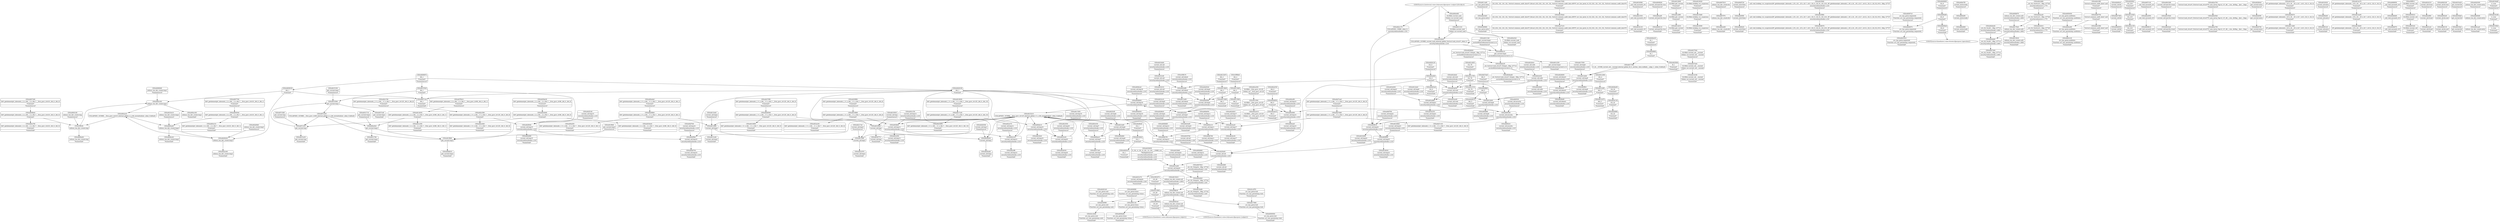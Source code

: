 digraph {
	CE0x46080d0 [shape=record,shape=Mrecord,label="{CE0x46080d0|selinux_tun_dev_create:tmp1|*SummSource*}"]
	CE0x6349980 [shape=record,shape=Mrecord,label="{CE0x6349980|avc_has_perm:entry|*SummSink*}"]
	CE0x463be30 [shape=record,shape=Mrecord,label="{CE0x463be30|i64*_getelementptr_inbounds_(_2_x_i64_,_2_x_i64_*___llvm_gcov_ctr98,_i64_0,_i64_0)|*Constant*|*SummSource*}"]
	CE0x4639f80 [shape=record,shape=Mrecord,label="{CE0x4639f80|i64*_getelementptr_inbounds_(_11_x_i64_,_11_x_i64_*___llvm_gcov_ctr125,_i64_0,_i64_6)|*Constant*|*SummSource*}"]
	CE0x460b780 [shape=record,shape=Mrecord,label="{CE0x460b780|current_sid:tmp11|security/selinux/hooks.c,218|*SummSink*}"]
	CE0x461e390 [shape=record,shape=Mrecord,label="{CE0x461e390|i64*_getelementptr_inbounds_(_2_x_i64_,_2_x_i64_*___llvm_gcov_ctr98,_i64_0,_i64_1)|*Constant*|*SummSink*}"]
	"CONST[source:2(external),value:2(dynamic)][purpose:{subject}][SrcIdx:0]"
	CE0x4607290 [shape=record,shape=Mrecord,label="{CE0x4607290|i64*_getelementptr_inbounds_(_2_x_i64_,_2_x_i64_*___llvm_gcov_ctr410,_i64_0,_i64_0)|*Constant*|*SummSource*}"]
	CE0x4631710 [shape=record,shape=Mrecord,label="{CE0x4631710|get_current:tmp2|*SummSource*}"]
	CE0x462fed0 [shape=record,shape=Mrecord,label="{CE0x462fed0|current_sid:sid|security/selinux/hooks.c,220}"]
	CE0x4600540 [shape=record,shape=Mrecord,label="{CE0x4600540|i64*_getelementptr_inbounds_(_2_x_i64_,_2_x_i64_*___llvm_gcov_ctr410,_i64_0,_i64_1)|*Constant*}"]
	CE0x460ada0 [shape=record,shape=Mrecord,label="{CE0x460ada0|i64*_getelementptr_inbounds_(_11_x_i64_,_11_x_i64_*___llvm_gcov_ctr125,_i64_0,_i64_1)|*Constant*|*SummSource*}"]
	CE0x461a830 [shape=record,shape=Mrecord,label="{CE0x461a830|i32_78|*Constant*|*SummSource*}"]
	CE0x4617550 [shape=record,shape=Mrecord,label="{CE0x4617550|current_sid:tmp8|security/selinux/hooks.c,218|*SummSource*}"]
	CE0x5aa7210 [shape=record,shape=Mrecord,label="{CE0x5aa7210|i32_(i32,_i32,_i16,_i32,_%struct.common_audit_data*)*_bitcast_(i32_(i32,_i32,_i16,_i32,_%struct.common_audit_data.495*)*_avc_has_perm_to_i32_(i32,_i32,_i16,_i32,_%struct.common_audit_data*)*)|*Constant*|*SummSink*}"]
	CE0x461b130 [shape=record,shape=Mrecord,label="{CE0x461b130|_call_void_mcount()_#3|*SummSink*}"]
	CE0x45ffc80 [shape=record,shape=Mrecord,label="{CE0x45ffc80|selinux_tun_dev_create:tmp}"]
	CE0x4688a10 [shape=record,shape=Mrecord,label="{CE0x4688a10|get_current:tmp4|./arch/x86/include/asm/current.h,14}"]
	CE0x4628300 [shape=record,shape=Mrecord,label="{CE0x4628300|current_sid:tmp1|*SummSource*}"]
	CE0x460b8d0 [shape=record,shape=Mrecord,label="{CE0x460b8d0|current_sid:tmp12|security/selinux/hooks.c,218|*SummSource*}"]
	CE0x462bad0 [shape=record,shape=Mrecord,label="{CE0x462bad0|_ret_%struct.task_struct*_%tmp4,_!dbg_!27714|./arch/x86/include/asm/current.h,14|*SummSink*}"]
	CE0x467c3c0 [shape=record,shape=Mrecord,label="{CE0x467c3c0|get_current:tmp}"]
	CE0x460d110 [shape=record,shape=Mrecord,label="{CE0x460d110|current_sid:land.lhs.true|*SummSink*}"]
	CE0x4612b90 [shape=record,shape=Mrecord,label="{CE0x4612b90|GLOBAL:get_current|*Constant*|*SummSource*}"]
	CE0x4637540 [shape=record,shape=Mrecord,label="{CE0x4637540|GLOBAL:current_sid.__warned|Global_var:current_sid.__warned|*SummSource*}"]
	CE0x4616020 [shape=record,shape=Mrecord,label="{CE0x4616020|GLOBAL:lockdep_rcu_suspicious|*Constant*|*SummSource*}"]
	CE0x462bc20 [shape=record,shape=Mrecord,label="{CE0x462bc20|selinux_tun_dev_create:tmp2|*SummSink*}"]
	CE0x460a790 [shape=record,shape=Mrecord,label="{CE0x460a790|i64*_getelementptr_inbounds_(_2_x_i64_,_2_x_i64_*___llvm_gcov_ctr410,_i64_0,_i64_0)|*Constant*|*SummSink*}"]
	CE0x46124e0 [shape=record,shape=Mrecord,label="{CE0x46124e0|current_sid:tmp9|security/selinux/hooks.c,218|*SummSource*}"]
	CE0x4611ad0 [shape=record,shape=Mrecord,label="{CE0x4611ad0|avc_has_perm:entry|*SummSource*}"]
	CE0x461b310 [shape=record,shape=Mrecord,label="{CE0x461b310|current_sid:call|security/selinux/hooks.c,218|*SummSink*}"]
	CE0x460c030 [shape=record,shape=Mrecord,label="{CE0x460c030|current_sid:tmp7|security/selinux/hooks.c,218|*SummSource*}"]
	CE0x462b120 [shape=record,shape=Mrecord,label="{CE0x462b120|i32_0|*Constant*|*SummSource*}"]
	CE0x466a920 [shape=record,shape=Mrecord,label="{CE0x466a920|get_current:tmp2}"]
	CE0x46311b0 [shape=record,shape=Mrecord,label="{CE0x46311b0|get_current:tmp4|./arch/x86/include/asm/current.h,14|*SummSource*}"]
	CE0x4607810 [shape=record,shape=Mrecord,label="{CE0x4607810|selinux_tun_dev_create:bb|*SummSource*}"]
	CE0x461b580 [shape=record,shape=Mrecord,label="{CE0x461b580|_call_void_mcount()_#3|*SummSource*}"]
	CE0x4607760 [shape=record,shape=Mrecord,label="{CE0x4607760|i64*_getelementptr_inbounds_(_2_x_i64_,_2_x_i64_*___llvm_gcov_ctr410,_i64_0,_i64_1)|*Constant*|*SummSource*}"]
	CE0x4648420 [shape=record,shape=Mrecord,label="{CE0x4648420|current_sid:if.then|*SummSink*}"]
	CE0x4636070 [shape=record,shape=Mrecord,label="{CE0x4636070|_call_void_lockdep_rcu_suspicious(i8*_getelementptr_inbounds_(_25_x_i8_,_25_x_i8_*_.str3,_i32_0,_i32_0),_i32_218,_i8*_getelementptr_inbounds_(_45_x_i8_,_45_x_i8_*_.str12,_i32_0,_i32_0))_#10,_!dbg_!27727|security/selinux/hooks.c,218|*SummSink*}"]
	"CONST[source:0(mediator),value:0(static)][purpose:{operation}]"
	CE0x460d2f0 [shape=record,shape=Mrecord,label="{CE0x460d2f0|current_sid:do.body}"]
	CE0x46265b0 [shape=record,shape=Mrecord,label="{CE0x46265b0|current_sid:tmp4|security/selinux/hooks.c,218}"]
	CE0x462fdf0 [shape=record,shape=Mrecord,label="{CE0x462fdf0|current_sid:sid|security/selinux/hooks.c,220|*SummSink*}"]
	CE0x4617050 [shape=record,shape=Mrecord,label="{CE0x4617050|i32_(i32,_i32,_i16,_i32,_%struct.common_audit_data*)*_bitcast_(i32_(i32,_i32,_i16,_i32,_%struct.common_audit_data.495*)*_avc_has_perm_to_i32_(i32,_i32,_i16,_i32,_%struct.common_audit_data*)*)|*Constant*|*SummSource*}"]
	CE0x460e960 [shape=record,shape=Mrecord,label="{CE0x460e960|current_sid:tmp10|security/selinux/hooks.c,218}"]
	CE0x4644e40 [shape=record,shape=Mrecord,label="{CE0x4644e40|_ret_i32_%call1,_!dbg_!27714|security/selinux/hooks.c,4661|*SummSource*}"]
	CE0x4640600 [shape=record,shape=Mrecord,label="{CE0x4640600|i32_8|*Constant*|*SummSource*}"]
	CE0x4630ee0 [shape=record,shape=Mrecord,label="{CE0x4630ee0|i64*_getelementptr_inbounds_(_2_x_i64_,_2_x_i64_*___llvm_gcov_ctr98,_i64_0,_i64_0)|*Constant*|*SummSink*}"]
	CE0x462c840 [shape=record,shape=Mrecord,label="{CE0x462c840|i64*_getelementptr_inbounds_(_11_x_i64_,_11_x_i64_*___llvm_gcov_ctr125,_i64_0,_i64_8)|*Constant*|*SummSink*}"]
	CE0x4623f30 [shape=record,shape=Mrecord,label="{CE0x4623f30|current_sid:tmp20|security/selinux/hooks.c,218|*SummSource*}"]
	CE0x462c8e0 [shape=record,shape=Mrecord,label="{CE0x462c8e0|avc_has_perm:entry}"]
	CE0x460f790 [shape=record,shape=Mrecord,label="{CE0x460f790|current_sid:tmp22|security/selinux/hooks.c,218|*SummSource*}"]
	CE0x462c590 [shape=record,shape=Mrecord,label="{CE0x462c590|i64*_getelementptr_inbounds_(_11_x_i64_,_11_x_i64_*___llvm_gcov_ctr125,_i64_0,_i64_8)|*Constant*}"]
	CE0x4618000 [shape=record,shape=Mrecord,label="{CE0x4618000|i64*_getelementptr_inbounds_(_11_x_i64_,_11_x_i64_*___llvm_gcov_ctr125,_i64_0,_i64_10)|*Constant*|*SummSource*}"]
	CE0x462c170 [shape=record,shape=Mrecord,label="{CE0x462c170|COLLAPSED:_CMRE:_elem_0::|security/selinux/hooks.c,218}"]
	CE0x462efd0 [shape=record,shape=Mrecord,label="{CE0x462efd0|current_sid:tmp15|security/selinux/hooks.c,218|*SummSink*}"]
	CE0x4622df0 [shape=record,shape=Mrecord,label="{CE0x4622df0|current_sid:tobool|security/selinux/hooks.c,218}"]
	CE0x4640750 [shape=record,shape=Mrecord,label="{CE0x4640750|%struct.common_audit_data*_null|*Constant*}"]
	CE0x3f03070 [shape=record,shape=Mrecord,label="{CE0x3f03070|i16_49|*Constant*|*SummSource*}"]
	CE0x4615210 [shape=record,shape=Mrecord,label="{CE0x4615210|COLLAPSED:_GCMRE___llvm_gcov_ctr125_internal_global_11_x_i64_zeroinitializer:_elem_0:default:}"]
	CE0x460f2c0 [shape=record,shape=Mrecord,label="{CE0x460f2c0|current_sid:security|security/selinux/hooks.c,218|*SummSink*}"]
	CE0x4615590 [shape=record,shape=Mrecord,label="{CE0x4615590|get_current:tmp1}"]
	CE0x46460c0 [shape=record,shape=Mrecord,label="{CE0x46460c0|current_sid:bb|*SummSource*}"]
	CE0x460cc00 [shape=record,shape=Mrecord,label="{CE0x460cc00|selinux_tun_dev_create:tmp1}"]
	CE0x4624e30 [shape=record,shape=Mrecord,label="{CE0x4624e30|current_sid:tmp17|security/selinux/hooks.c,218|*SummSink*}"]
	CE0x4629fc0 [shape=record,shape=Mrecord,label="{CE0x4629fc0|i32_218|*Constant*|*SummSource*}"]
	CE0x460d020 [shape=record,shape=Mrecord,label="{CE0x460d020|current_sid:land.lhs.true|*SummSource*}"]
	CE0x4631780 [shape=record,shape=Mrecord,label="{CE0x4631780|get_current:tmp2|*SummSink*}"]
	CE0x4647360 [shape=record,shape=Mrecord,label="{CE0x4647360|current_sid:bb}"]
	CE0x45ffbd0 [shape=record,shape=Mrecord,label="{CE0x45ffbd0|i64_2|*Constant*|*SummSource*}"]
	CE0x4631310 [shape=record,shape=Mrecord,label="{CE0x4631310|GLOBAL:current_task|Global_var:current_task}"]
	CE0x462fcc0 [shape=record,shape=Mrecord,label="{CE0x462fcc0|i32_1|*Constant*|*SummSink*}"]
	CE0x460db00 [shape=record,shape=Mrecord,label="{CE0x460db00|current_sid:tmp18|security/selinux/hooks.c,218}"]
	CE0x460a6e0 [shape=record,shape=Mrecord,label="{CE0x460a6e0|_ret_i32_%tmp24,_!dbg_!27742|security/selinux/hooks.c,220}"]
	CE0x460e860 [shape=record,shape=Mrecord,label="{CE0x460e860|current_sid:do.body|*SummSink*}"]
	CE0x4644eb0 [shape=record,shape=Mrecord,label="{CE0x4644eb0|_ret_i32_%call1,_!dbg_!27714|security/selinux/hooks.c,4661}"]
	CE0x4628fb0 [shape=record,shape=Mrecord,label="{CE0x4628fb0|i64_5|*Constant*}"]
	CE0x460bdb0 [shape=record,shape=Mrecord,label="{CE0x460bdb0|current_sid:tmp6|security/selinux/hooks.c,218|*SummSink*}"]
	CE0x4612d10 [shape=record,shape=Mrecord,label="{CE0x4612d10|GLOBAL:get_current|*Constant*|*SummSink*}"]
	CE0x4617920 [shape=record,shape=Mrecord,label="{CE0x4617920|selinux_tun_dev_create:call1|security/selinux/hooks.c,4661}"]
	CE0x4622950 [shape=record,shape=Mrecord,label="{CE0x4622950|_call_void_mcount()_#3}"]
	CE0x4612f40 [shape=record,shape=Mrecord,label="{CE0x4612f40|GLOBAL:__llvm_gcov_ctr125|Global_var:__llvm_gcov_ctr125}"]
	CE0x461a750 [shape=record,shape=Mrecord,label="{CE0x461a750|i32_78|*Constant*}"]
	CE0x4609be0 [shape=record,shape=Mrecord,label="{CE0x4609be0|i64*_getelementptr_inbounds_(_2_x_i64_,_2_x_i64_*___llvm_gcov_ctr410,_i64_0,_i64_0)|*Constant*}"]
	CE0x462d0d0 [shape=record,shape=Mrecord,label="{CE0x462d0d0|selinux_tun_dev_create:tmp3|*SummSource*}"]
	CE0x4641810 [shape=record,shape=Mrecord,label="{CE0x4641810|avc_has_perm:requested|Function::avc_has_perm&Arg::requested::|*SummSink*}"]
	CE0x460e2f0 [shape=record,shape=Mrecord,label="{CE0x460e2f0|current_sid:tmp10|security/selinux/hooks.c,218|*SummSource*}"]
	CE0x460c6a0 [shape=record,shape=Mrecord,label="{CE0x460c6a0|current_sid:land.lhs.true2|*SummSink*}"]
	CE0x4628010 [shape=record,shape=Mrecord,label="{CE0x4628010|i64_5|*Constant*|*SummSink*}"]
	CE0x46495f0 [shape=record,shape=Mrecord,label="{CE0x46495f0|current_sid:if.then}"]
	CE0x462a300 [shape=record,shape=Mrecord,label="{CE0x462a300|GLOBAL:__llvm_gcov_ctr125|Global_var:__llvm_gcov_ctr125|*SummSource*}"]
	CE0x4616090 [shape=record,shape=Mrecord,label="{CE0x4616090|GLOBAL:lockdep_rcu_suspicious|*Constant*|*SummSink*}"]
	CE0x462a790 [shape=record,shape=Mrecord,label="{CE0x462a790|%struct.task_struct*_(%struct.task_struct**)*_asm_movq_%gs:$_1:P_,$0_,_r,im,_dirflag_,_fpsr_,_flags_|*SummSink*}"]
	CE0x4622430 [shape=record,shape=Mrecord,label="{CE0x4622430|current_sid:call4|security/selinux/hooks.c,218}"]
	CE0x462b790 [shape=record,shape=Mrecord,label="{CE0x462b790|get_current:entry|*SummSink*}"]
	CE0x46097c0 [shape=record,shape=Mrecord,label="{CE0x46097c0|avc_has_perm:requested|Function::avc_has_perm&Arg::requested::|*SummSource*}"]
	CE0x4635f60 [shape=record,shape=Mrecord,label="{CE0x4635f60|_call_void_lockdep_rcu_suspicious(i8*_getelementptr_inbounds_(_25_x_i8_,_25_x_i8_*_.str3,_i32_0,_i32_0),_i32_218,_i8*_getelementptr_inbounds_(_45_x_i8_,_45_x_i8_*_.str12,_i32_0,_i32_0))_#10,_!dbg_!27727|security/selinux/hooks.c,218}"]
	CE0x4629ad0 [shape=record,shape=Mrecord,label="{CE0x4629ad0|current_sid:tmp1|*SummSink*}"]
	CE0x4611d40 [shape=record,shape=Mrecord,label="{CE0x4611d40|i8*_getelementptr_inbounds_(_25_x_i8_,_25_x_i8_*_.str3,_i32_0,_i32_0)|*Constant*|*SummSink*}"]
	CE0x461b020 [shape=record,shape=Mrecord,label="{CE0x461b020|current_sid:entry|*SummSource*}"]
	CE0x462b6a0 [shape=record,shape=Mrecord,label="{CE0x462b6a0|get_current:entry|*SummSource*}"]
	CE0x6585950 [shape=record,shape=Mrecord,label="{CE0x6585950|avc_has_perm:tsid|Function::avc_has_perm&Arg::tsid::|*SummSink*}"]
	CE0x460fec0 [shape=record,shape=Mrecord,label="{CE0x460fec0|current_sid:tobool1|security/selinux/hooks.c,218}"]
	CE0x460b860 [shape=record,shape=Mrecord,label="{CE0x460b860|current_sid:tmp12|security/selinux/hooks.c,218|*SummSink*}"]
	CE0x4627aa0 [shape=record,shape=Mrecord,label="{CE0x4627aa0|i64*_getelementptr_inbounds_(_11_x_i64_,_11_x_i64_*___llvm_gcov_ctr125,_i64_0,_i64_9)|*Constant*|*SummSource*}"]
	CE0x4633c70 [shape=record,shape=Mrecord,label="{CE0x4633c70|current_sid:tmp24|security/selinux/hooks.c,220|*SummSink*}"]
	CE0x4607f70 [shape=record,shape=Mrecord,label="{CE0x4607f70|selinux_tun_dev_create:bb}"]
	CE0x46307b0 [shape=record,shape=Mrecord,label="{CE0x46307b0|current_sid:sid|security/selinux/hooks.c,220|*SummSource*}"]
	CE0x461b440 [shape=record,shape=Mrecord,label="{CE0x461b440|current_sid:call|security/selinux/hooks.c,218|*SummSource*}"]
	CE0x460ce10 [shape=record,shape=Mrecord,label="{CE0x460ce10|i64*_getelementptr_inbounds_(_2_x_i64_,_2_x_i64_*___llvm_gcov_ctr410,_i64_0,_i64_1)|*Constant*|*SummSink*}"]
	CE0x467fb10 [shape=record,shape=Mrecord,label="{CE0x467fb10|i64*_getelementptr_inbounds_(_2_x_i64_,_2_x_i64_*___llvm_gcov_ctr98,_i64_0,_i64_1)|*Constant*|*SummSource*}"]
	CE0x4614a70 [shape=record,shape=Mrecord,label="{CE0x4614a70|i8*_getelementptr_inbounds_(_45_x_i8_,_45_x_i8_*_.str12,_i32_0,_i32_0)|*Constant*|*SummSource*}"]
	CE0x4628860 [shape=record,shape=Mrecord,label="{CE0x4628860|i8_1|*Constant*}"]
	CE0x46142b0 [shape=record,shape=Mrecord,label="{CE0x46142b0|current_sid:tmp8|security/selinux/hooks.c,218}"]
	CE0x4610930 [shape=record,shape=Mrecord,label="{CE0x4610930|current_sid:tmp|*SummSource*}"]
	CE0x462f040 [shape=record,shape=Mrecord,label="{CE0x462f040|current_sid:tmp15|security/selinux/hooks.c,218}"]
	CE0x4649720 [shape=record,shape=Mrecord,label="{CE0x4649720|current_sid:if.then|*SummSource*}"]
	CE0x4633a90 [shape=record,shape=Mrecord,label="{CE0x4633a90|current_sid:tmp24|security/selinux/hooks.c,220}"]
	CE0x4615dd0 [shape=record,shape=Mrecord,label="{CE0x4615dd0|GLOBAL:lockdep_rcu_suspicious|*Constant*}"]
	CE0x4619880 [shape=record,shape=Mrecord,label="{CE0x4619880|i64*_getelementptr_inbounds_(_11_x_i64_,_11_x_i64_*___llvm_gcov_ctr125,_i64_0,_i64_6)|*Constant*}"]
	CE0x4688950 [shape=record,shape=Mrecord,label="{CE0x4688950|_call_void_mcount()_#3|*SummSource*}"]
	CE0x467c430 [shape=record,shape=Mrecord,label="{CE0x467c430|COLLAPSED:_GCMRE___llvm_gcov_ctr98_internal_global_2_x_i64_zeroinitializer:_elem_0:default:}"]
	CE0x460c5d0 [shape=record,shape=Mrecord,label="{CE0x460c5d0|current_sid:land.lhs.true2|*SummSource*}"]
	CE0x46122f0 [shape=record,shape=Mrecord,label="{CE0x46122f0|i64_4|*Constant*}"]
	CE0x46379f0 [shape=record,shape=Mrecord,label="{CE0x46379f0|i64*_getelementptr_inbounds_(_11_x_i64_,_11_x_i64_*___llvm_gcov_ctr125,_i64_0,_i64_0)|*Constant*|*SummSource*}"]
	CE0x4624030 [shape=record,shape=Mrecord,label="{CE0x4624030|current_sid:tmp20|security/selinux/hooks.c,218|*SummSink*}"]
	CE0x462f5b0 [shape=record,shape=Mrecord,label="{CE0x462f5b0|current_sid:tmp16|security/selinux/hooks.c,218}"]
	CE0x460e520 [shape=record,shape=Mrecord,label="{CE0x460e520|GLOBAL:current_task|Global_var:current_task|*SummSink*}"]
	CE0x46340d0 [shape=record,shape=Mrecord,label="{CE0x46340d0|i64*_getelementptr_inbounds_(_2_x_i64_,_2_x_i64_*___llvm_gcov_ctr98,_i64_0,_i64_0)|*Constant*}"]
	CE0x4613a90 [shape=record,shape=Mrecord,label="{CE0x4613a90|current_sid:tobool|security/selinux/hooks.c,218|*SummSink*}"]
	CE0x4622840 [shape=record,shape=Mrecord,label="{CE0x4622840|current_sid:call4|security/selinux/hooks.c,218|*SummSink*}"]
	CE0x46298b0 [shape=record,shape=Mrecord,label="{CE0x46298b0|i64*_getelementptr_inbounds_(_11_x_i64_,_11_x_i64_*___llvm_gcov_ctr125,_i64_0,_i64_1)|*Constant*}"]
	CE0x4614a00 [shape=record,shape=Mrecord,label="{CE0x4614a00|i8*_getelementptr_inbounds_(_45_x_i8_,_45_x_i8_*_.str12,_i32_0,_i32_0)|*Constant*}"]
	CE0x46278d0 [shape=record,shape=Mrecord,label="{CE0x46278d0|i64*_getelementptr_inbounds_(_11_x_i64_,_11_x_i64_*___llvm_gcov_ctr125,_i64_0,_i64_9)|*Constant*}"]
	CE0x4628e80 [shape=record,shape=Mrecord,label="{CE0x4628e80|current_sid:tobool1|security/selinux/hooks.c,218|*SummSink*}"]
	CE0x4640670 [shape=record,shape=Mrecord,label="{CE0x4640670|avc_has_perm:requested|Function::avc_has_perm&Arg::requested::}"]
	CE0x4621930 [shape=record,shape=Mrecord,label="{CE0x4621930|_call_void_mcount()_#3}"]
	CE0x4612040 [shape=record,shape=Mrecord,label="{CE0x4612040|i32_218|*Constant*}"]
	CE0x4626650 [shape=record,shape=Mrecord,label="{CE0x4626650|i64_0|*Constant*}"]
	CE0x46071e0 [shape=record,shape=Mrecord,label="{CE0x46071e0|i64_1|*Constant*|*SummSink*}"]
	CE0x4628200 [shape=record,shape=Mrecord,label="{CE0x4628200|current_sid:tmp1}"]
	CE0x5cc3e00 [shape=record,shape=Mrecord,label="{CE0x5cc3e00|avc_has_perm:ssid|Function::avc_has_perm&Arg::ssid::|*SummSink*}"]
	CE0x460eae0 [shape=record,shape=Mrecord,label="{CE0x460eae0|current_sid:tmp10|security/selinux/hooks.c,218|*SummSink*}"]
	CE0x46371d0 [shape=record,shape=Mrecord,label="{CE0x46371d0|current_sid:tmp7|security/selinux/hooks.c,218|*SummSink*}"]
	CE0x46226c0 [shape=record,shape=Mrecord,label="{CE0x46226c0|current_sid:call4|security/selinux/hooks.c,218|*SummSource*}"]
	CE0x463adb0 [shape=record,shape=Mrecord,label="{CE0x463adb0|current_sid:tmp21|security/selinux/hooks.c,218}"]
	CE0x4623dc0 [shape=record,shape=Mrecord,label="{CE0x4623dc0|current_sid:tmp19|security/selinux/hooks.c,218|*SummSink*}"]
	CE0x4609030 [shape=record,shape=Mrecord,label="{CE0x4609030|i64_1|*Constant*}"]
	CE0x4619a10 [shape=record,shape=Mrecord,label="{CE0x4619a10|selinux_tun_dev_create:tmp2|*SummSource*}"]
	CE0x460aaf0 [shape=record,shape=Mrecord,label="{CE0x460aaf0|current_sid:land.lhs.true}"]
	CE0x4625a80 [shape=record,shape=Mrecord,label="{CE0x4625a80|current_sid:tmp5|security/selinux/hooks.c,218|*SummSink*}"]
	CE0x46128f0 [shape=record,shape=Mrecord,label="{CE0x46128f0|GLOBAL:get_current|*Constant*}"]
	CE0x45fff10 [shape=record,shape=Mrecord,label="{CE0x45fff10|GLOBAL:current_sid|*Constant*|*SummSource*}"]
	"CONST[source:0(mediator),value:2(dynamic)][purpose:{subject}]"
	CE0x4624310 [shape=record,shape=Mrecord,label="{CE0x4624310|current_sid:if.end|*SummSource*}"]
	CE0x460dd30 [shape=record,shape=Mrecord,label="{CE0x460dd30|current_sid:tmp18|security/selinux/hooks.c,218|*SummSink*}"]
	CE0x4613d40 [shape=record,shape=Mrecord,label="{CE0x4613d40|current_sid:tmp2}"]
	CE0x462be00 [shape=record,shape=Mrecord,label="{CE0x462be00|i32_22|*Constant*|*SummSource*}"]
	CE0x4615d10 [shape=record,shape=Mrecord,label="{CE0x4615d10|selinux_tun_dev_create:call|security/selinux/hooks.c,4652|*SummSource*}"]
	CE0x4617d50 [shape=record,shape=Mrecord,label="{CE0x4617d50|current_sid:tmp19|security/selinux/hooks.c,218|*SummSource*}"]
	CE0x461b1d0 [shape=record,shape=Mrecord,label="{CE0x461b1d0|current_sid:call|security/selinux/hooks.c,218}"]
	CE0x4608a00 [shape=record,shape=Mrecord,label="{CE0x4608a00|selinux_tun_dev_create:tmp|*SummSink*}"]
	CE0x4625f40 [shape=record,shape=Mrecord,label="{CE0x4625f40|i8_1|*Constant*|*SummSink*}"]
	CE0x4609450 [shape=record,shape=Mrecord,label="{CE0x4609450|avc_has_perm:auditdata|Function::avc_has_perm&Arg::auditdata::|*SummSource*}"]
	CE0x4615a30 [shape=record,shape=Mrecord,label="{CE0x4615a30|get_current:tmp|*SummSink*}"]
	CE0x460f900 [shape=record,shape=Mrecord,label="{CE0x460f900|current_sid:tmp23|security/selinux/hooks.c,218}"]
	CE0x462fb40 [shape=record,shape=Mrecord,label="{CE0x462fb40|i32_1|*Constant*|*SummSource*}"]
	CE0x4628a30 [shape=record,shape=Mrecord,label="{CE0x4628a30|i8_1|*Constant*|*SummSource*}"]
	CE0x4646050 [shape=record,shape=Mrecord,label="{CE0x4646050|current_sid:bb|*SummSink*}"]
	CE0x4606e80 [shape=record,shape=Mrecord,label="{CE0x4606e80|avc_has_perm:tclass|Function::avc_has_perm&Arg::tclass::|*SummSink*}"]
	CE0x462b820 [shape=record,shape=Mrecord,label="{CE0x462b820|_ret_%struct.task_struct*_%tmp4,_!dbg_!27714|./arch/x86/include/asm/current.h,14|*SummSource*}"]
	CE0x46001d0 [shape=record,shape=Mrecord,label="{CE0x46001d0|selinux_tun_dev_create:tmp|*SummSource*}"]
	CE0x4627c30 [shape=record,shape=Mrecord,label="{CE0x4627c30|i64*_getelementptr_inbounds_(_11_x_i64_,_11_x_i64_*___llvm_gcov_ctr125,_i64_0,_i64_9)|*Constant*|*SummSink*}"]
	CE0x4615520 [shape=record,shape=Mrecord,label="{CE0x4615520|i64_1|*Constant*}"]
	CE0x460b7f0 [shape=record,shape=Mrecord,label="{CE0x460b7f0|current_sid:tmp12|security/selinux/hooks.c,218}"]
	CE0x462f140 [shape=record,shape=Mrecord,label="{CE0x462f140|current_sid:tmp15|security/selinux/hooks.c,218|*SummSource*}"]
	CE0x46003e0 [shape=record,shape=Mrecord,label="{CE0x46003e0|GLOBAL:current_sid|*Constant*|*SummSink*}"]
	CE0x464b6d0 [shape=record,shape=Mrecord,label="{CE0x464b6d0|_call_void_mcount()_#3}"]
	CE0x460ffc0 [shape=record,shape=Mrecord,label="{CE0x460ffc0|current_sid:tmp8|security/selinux/hooks.c,218|*SummSink*}"]
	CE0x4642a90 [shape=record,shape=Mrecord,label="{CE0x4642a90|avc_has_perm:auditdata|Function::avc_has_perm&Arg::auditdata::}"]
	CE0x460a160 [shape=record,shape=Mrecord,label="{CE0x460a160|selinux_tun_dev_create:tmp1|*SummSink*}"]
	CE0x460d1d0 [shape=record,shape=Mrecord,label="{CE0x460d1d0|current_sid:do.end|*SummSource*}"]
	CE0x4626070 [shape=record,shape=Mrecord,label="{CE0x4626070|i8*_getelementptr_inbounds_(_25_x_i8_,_25_x_i8_*_.str3,_i32_0,_i32_0)|*Constant*}"]
	CE0x46109a0 [shape=record,shape=Mrecord,label="{CE0x46109a0|current_sid:tmp}"]
	CE0x46372e0 [shape=record,shape=Mrecord,label="{CE0x46372e0|GLOBAL:current_sid.__warned|Global_var:current_sid.__warned}"]
	CE0x462a150 [shape=record,shape=Mrecord,label="{CE0x462a150|i32_218|*Constant*|*SummSink*}"]
	CE0x4623e30 [shape=record,shape=Mrecord,label="{CE0x4623e30|current_sid:tmp20|security/selinux/hooks.c,218}"]
	CE0x462ccc0 [shape=record,shape=Mrecord,label="{CE0x462ccc0|current_sid:tmp14|security/selinux/hooks.c,218}"]
	CE0x463e230 [shape=record,shape=Mrecord,label="{CE0x463e230|current_sid:tmp21|security/selinux/hooks.c,218|*SummSink*}"]
	CE0x4615630 [shape=record,shape=Mrecord,label="{CE0x4615630|selinux_tun_dev_create:call1|security/selinux/hooks.c,4661|*SummSink*}"]
	CE0x463a8a0 [shape=record,shape=Mrecord,label="{CE0x463a8a0|COLLAPSED:_GCMRE_current_task_external_global_%struct.task_struct*:_elem_0::|security/selinux/hooks.c,218}"]
	CE0x46217a0 [shape=record,shape=Mrecord,label="{CE0x46217a0|current_sid:tmp3|*SummSource*}"]
	CE0x462a610 [shape=record,shape=Mrecord,label="{CE0x462a610|i64_0|*Constant*|*SummSink*}"]
	CE0x4606ef0 [shape=record,shape=Mrecord,label="{CE0x4606ef0|i32_8|*Constant*}"]
	CE0x463a9a0 [shape=record,shape=Mrecord,label="{CE0x463a9a0|current_sid:cred|security/selinux/hooks.c,218|*SummSource*}"]
	CE0x4619a80 [shape=record,shape=Mrecord,label="{CE0x4619a80|_ret_i32_%tmp24,_!dbg_!27742|security/selinux/hooks.c,220|*SummSink*}"]
	CE0x4616830 [shape=record,shape=Mrecord,label="{CE0x4616830|current_sid:tmp23|security/selinux/hooks.c,218|*SummSink*}"]
	CE0x460dca0 [shape=record,shape=Mrecord,label="{CE0x460dca0|current_sid:tmp18|security/selinux/hooks.c,218|*SummSource*}"]
	CE0x4615100 [shape=record,shape=Mrecord,label="{CE0x4615100|get_current:tmp1|*SummSource*}"]
	CE0x4630b50 [shape=record,shape=Mrecord,label="{CE0x4630b50|0:_i32,_4:_i32,_8:_i32,_12:_i32,_:_CMRE_4,8_|*MultipleSource*|security/selinux/hooks.c,218|security/selinux/hooks.c,218|security/selinux/hooks.c,220}"]
	CE0x462a530 [shape=record,shape=Mrecord,label="{CE0x462a530|i64_0|*Constant*|*SummSource*}"]
	CE0x4627ee0 [shape=record,shape=Mrecord,label="{CE0x4627ee0|i64_5|*Constant*|*SummSource*}"]
	CE0x4617c20 [shape=record,shape=Mrecord,label="{CE0x4617c20|i64*_getelementptr_inbounds_(_11_x_i64_,_11_x_i64_*___llvm_gcov_ctr125,_i64_0,_i64_10)|*Constant*}"]
	CE0x4625cf0 [shape=record,shape=Mrecord,label="{CE0x4625cf0|current_sid:tmp6|security/selinux/hooks.c,218|*SummSource*}"]
	CE0x4646130 [shape=record,shape=Mrecord,label="{CE0x4646130|current_sid:do.end|*SummSink*}"]
	CE0x463a230 [shape=record,shape=Mrecord,label="{CE0x463a230|i64*_getelementptr_inbounds_(_11_x_i64_,_11_x_i64_*___llvm_gcov_ctr125,_i64_0,_i64_6)|*Constant*|*SummSink*}"]
	CE0x4613cd0 [shape=record,shape=Mrecord,label="{CE0x4613cd0|current_sid:tmp2|*SummSink*}"]
	CE0x4641880 [shape=record,shape=Mrecord,label="{CE0x4641880|%struct.common_audit_data*_null|*Constant*|*SummSink*}"]
	CE0x460af30 [shape=record,shape=Mrecord,label="{CE0x460af30|i64*_getelementptr_inbounds_(_11_x_i64_,_11_x_i64_*___llvm_gcov_ctr125,_i64_0,_i64_1)|*Constant*|*SummSink*}"]
	CE0x4614b40 [shape=record,shape=Mrecord,label="{CE0x4614b40|i8*_getelementptr_inbounds_(_45_x_i8_,_45_x_i8_*_.str12,_i32_0,_i32_0)|*Constant*|*SummSink*}"]
	CE0x461f9d0 [shape=record,shape=Mrecord,label="{CE0x461f9d0|get_current:tmp3|*SummSource*}"]
	CE0x462af20 [shape=record,shape=Mrecord,label="{CE0x462af20|i32_0|*Constant*}"]
	CE0x45ffe30 [shape=record,shape=Mrecord,label="{CE0x45ffe30|selinux_tun_dev_create:call|security/selinux/hooks.c,4652}"]
	CE0x4605d10 [shape=record,shape=Mrecord,label="{CE0x4605d10|GLOBAL:current_sid|*Constant*}"]
	CE0x4633fa0 [shape=record,shape=Mrecord,label="{CE0x4633fa0|get_current:bb|*SummSink*}"]
	CE0x460e490 [shape=record,shape=Mrecord,label="{CE0x460e490|GLOBAL:current_task|Global_var:current_task|*SummSource*}"]
	CE0x46060d0 [shape=record,shape=Mrecord,label="{CE0x46060d0|selinux_tun_dev_create:entry}"]
	CE0x463c150 [shape=record,shape=Mrecord,label="{CE0x463c150|current_sid:tmp13|security/selinux/hooks.c,218|*SummSource*}"]
	CE0x4608610 [shape=record,shape=Mrecord,label="{CE0x4608610|_call_void_mcount()_#3|*SummSink*}"]
	CE0x5cc3f70 [shape=record,shape=Mrecord,label="{CE0x5cc3f70|avc_has_perm:tsid|Function::avc_has_perm&Arg::tsid::|*SummSource*}"]
	CE0x46166b0 [shape=record,shape=Mrecord,label="{CE0x46166b0|current_sid:tmp23|security/selinux/hooks.c,218|*SummSource*}"]
	CE0x4604a40 [shape=record,shape=Mrecord,label="{CE0x4604a40|selinux_tun_dev_create:tmp2}"]
	CE0x46105e0 [shape=record,shape=Mrecord,label="{CE0x46105e0|current_sid:land.lhs.true2}"]
	CE0x460f1f0 [shape=record,shape=Mrecord,label="{CE0x460f1f0|current_sid:security|security/selinux/hooks.c,218|*SummSource*}"]
	CE0x467c5d0 [shape=record,shape=Mrecord,label="{CE0x467c5d0|get_current:tmp|*SummSource*}"]
	CE0x460e5b0 [shape=record,shape=Mrecord,label="{CE0x460e5b0|%struct.task_struct*_(%struct.task_struct**)*_asm_movq_%gs:$_1:P_,$0_,_r,im,_dirflag_,_fpsr_,_flags_}"]
	CE0x4610890 [shape=record,shape=Mrecord,label="{CE0x4610890|i64*_getelementptr_inbounds_(_11_x_i64_,_11_x_i64_*___llvm_gcov_ctr125,_i64_0,_i64_0)|*Constant*|*SummSink*}"]
	CE0x4613460 [shape=record,shape=Mrecord,label="{CE0x4613460|i64_3|*Constant*|*SummSink*}"]
	CE0x463bfe0 [shape=record,shape=Mrecord,label="{CE0x463bfe0|current_sid:tmp13|security/selinux/hooks.c,218}"]
	CE0x4613b00 [shape=record,shape=Mrecord,label="{CE0x4613b00|i64_3|*Constant*}"]
	CE0x4648560 [shape=record,shape=Mrecord,label="{CE0x4648560|i64*_getelementptr_inbounds_(_11_x_i64_,_11_x_i64_*___llvm_gcov_ctr125,_i64_0,_i64_0)|*Constant*}"]
	CE0x46156a0 [shape=record,shape=Mrecord,label="{CE0x46156a0|i32_(i32,_i32,_i16,_i32,_%struct.common_audit_data*)*_bitcast_(i32_(i32,_i32,_i16,_i32,_%struct.common_audit_data.495*)*_avc_has_perm_to_i32_(i32,_i32,_i16,_i32,_%struct.common_audit_data*)*)|*Constant*}"]
	CE0x463a830 [shape=record,shape=Mrecord,label="{CE0x463a830|current_sid:cred|security/selinux/hooks.c,218}"]
	CE0x46134d0 [shape=record,shape=Mrecord,label="{CE0x46134d0|i64_2|*Constant*}"]
	CE0x464b970 [shape=record,shape=Mrecord,label="{CE0x464b970|_call_void_mcount()_#3|*SummSink*}"]
	CE0x462a5a0 [shape=record,shape=Mrecord,label="{CE0x462a5a0|current_sid:tmp5|security/selinux/hooks.c,218}"]
	CE0x3f03130 [shape=record,shape=Mrecord,label="{CE0x3f03130|avc_has_perm:tclass|Function::avc_has_perm&Arg::tclass::}"]
	CE0x63499f0 [shape=record,shape=Mrecord,label="{CE0x63499f0|avc_has_perm:ssid|Function::avc_has_perm&Arg::ssid::}"]
	CE0x4616490 [shape=record,shape=Mrecord,label="{CE0x4616490|current_sid:tmp22|security/selinux/hooks.c,218|*SummSink*}"]
	CE0x461f860 [shape=record,shape=Mrecord,label="{CE0x461f860|get_current:tmp3}"]
	CE0x4643c30 [shape=record,shape=Mrecord,label="{CE0x4643c30|avc_has_perm:auditdata|Function::avc_has_perm&Arg::auditdata::|*SummSink*}"]
	CE0x462a700 [shape=record,shape=Mrecord,label="{CE0x462a700|%struct.task_struct*_(%struct.task_struct**)*_asm_movq_%gs:$_1:P_,$0_,_r,im,_dirflag_,_fpsr_,_flags_|*SummSource*}"]
	CE0x4616fe0 [shape=record,shape=Mrecord,label="{CE0x4616fe0|i1_true|*Constant*|*SummSink*}"]
	CE0x46263a0 [shape=record,shape=Mrecord,label="{CE0x46263a0|i32_0|*Constant*|*SummSink*}"]
	CE0x4612400 [shape=record,shape=Mrecord,label="{CE0x4612400|current_sid:tmp9|security/selinux/hooks.c,218}"]
	CE0x4647260 [shape=record,shape=Mrecord,label="{CE0x4647260|_ret_i32_%call1,_!dbg_!27714|security/selinux/hooks.c,4661|*SummSink*}"]
	CE0x464b610 [shape=record,shape=Mrecord,label="{CE0x464b610|get_current:tmp3|*SummSink*}"]
	CE0x460f610 [shape=record,shape=Mrecord,label="{CE0x460f610|current_sid:tmp22|security/selinux/hooks.c,218}"]
	CE0x4629220 [shape=record,shape=Mrecord,label="{CE0x4629220|selinux_tun_dev_create:tmp3}"]
	CE0x463aa40 [shape=record,shape=Mrecord,label="{CE0x463aa40|current_sid:cred|security/selinux/hooks.c,218|*SummSink*}"]
	CE0x4616e60 [shape=record,shape=Mrecord,label="{CE0x4616e60|i1_true|*Constant*|*SummSource*}"]
	CE0x460bec0 [shape=record,shape=Mrecord,label="{CE0x460bec0|current_sid:tmp7|security/selinux/hooks.c,218}"]
	CE0x463e000 [shape=record,shape=Mrecord,label="{CE0x463e000|current_sid:tmp21|security/selinux/hooks.c,218|*SummSource*}"]
	CE0x4635fd0 [shape=record,shape=Mrecord,label="{CE0x4635fd0|_call_void_lockdep_rcu_suspicious(i8*_getelementptr_inbounds_(_25_x_i8_,_25_x_i8_*_.str3,_i32_0,_i32_0),_i32_218,_i8*_getelementptr_inbounds_(_45_x_i8_,_45_x_i8_*_.str12,_i32_0,_i32_0))_#10,_!dbg_!27727|security/selinux/hooks.c,218|*SummSource*}"]
	CE0x4643d10 [shape=record,shape=Mrecord,label="{CE0x4643d10|_ret_i32_%retval.0,_!dbg_!27728|security/selinux/avc.c,775|*SummSink*}"]
	CE0x4606fd0 [shape=record,shape=Mrecord,label="{CE0x4606fd0|avc_has_perm:tclass|Function::avc_has_perm&Arg::tclass::|*SummSource*}"]
	CE0x4633e20 [shape=record,shape=Mrecord,label="{CE0x4633e20|get_current:bb|*SummSource*}"]
	CE0x4637c40 [shape=record,shape=Mrecord,label="{CE0x4637c40|get_current:tmp1|*SummSink*}"]
	CE0x4600120 [shape=record,shape=Mrecord,label="{CE0x4600120|current_sid:entry|*SummSink*}"]
	CE0x463c050 [shape=record,shape=Mrecord,label="{CE0x463c050|current_sid:tmp13|security/selinux/hooks.c,218|*SummSink*}"]
	CE0x4643ca0 [shape=record,shape=Mrecord,label="{CE0x4643ca0|current_sid:if.end|*SummSink*}"]
	CE0x4612360 [shape=record,shape=Mrecord,label="{CE0x4612360|i64_4|*Constant*|*SummSource*}"]
	CE0x4613f40 [shape=record,shape=Mrecord,label="{CE0x4613f40|current_sid:tmp3}"]
	CE0x460b650 [shape=record,shape=Mrecord,label="{CE0x460b650|current_sid:tmp11|security/selinux/hooks.c,218|*SummSource*}"]
	CE0x461a7c0 [shape=record,shape=Mrecord,label="{CE0x461a7c0|i32_78|*Constant*|*SummSink*}"]
	CE0x4633b80 [shape=record,shape=Mrecord,label="{CE0x4633b80|current_sid:tmp24|security/selinux/hooks.c,220|*SummSource*}"]
	CE0x460de10 [shape=record,shape=Mrecord,label="{CE0x460de10|current_sid:tmp19|security/selinux/hooks.c,218}"]
	CE0x460caa0 [shape=record,shape=Mrecord,label="{CE0x460caa0|selinux_tun_dev_create:entry|*SummSink*}"]
	CE0x46406e0 [shape=record,shape=Mrecord,label="{CE0x46406e0|i32_8|*Constant*|*SummSink*}"]
	CE0x4614180 [shape=record,shape=Mrecord,label="{CE0x4614180|GLOBAL:current_sid.__warned|Global_var:current_sid.__warned|*SummSink*}"]
	CE0x4608ed0 [shape=record,shape=Mrecord,label="{CE0x4608ed0|current_sid:entry}"]
	"CONST[source:0(mediator),value:2(dynamic)][purpose:{object}]"
	CE0x4636770 [shape=record,shape=Mrecord,label="{CE0x4636770|current_sid:tmp|*SummSink*}"]
	CE0x4629140 [shape=record,shape=Mrecord,label="{CE0x4629140|avc_has_perm:ssid|Function::avc_has_perm&Arg::ssid::|*SummSource*}"]
	CE0x4617390 [shape=record,shape=Mrecord,label="{CE0x4617390|0:_i8,_:_GCMR_current_sid.__warned_internal_global_i8_0,_section_.data.unlikely_,_align_1:_elem_0:default:}"]
	CE0x4616140 [shape=record,shape=Mrecord,label="{CE0x4616140|i8*_getelementptr_inbounds_(_25_x_i8_,_25_x_i8_*_.str3,_i32_0,_i32_0)|*Constant*|*SummSource*}"]
	CE0x460f180 [shape=record,shape=Mrecord,label="{CE0x460f180|current_sid:security|security/selinux/hooks.c,218}"]
	CE0x4621870 [shape=record,shape=Mrecord,label="{CE0x4621870|current_sid:tmp3|*SummSink*}"]
	CE0x4616c90 [shape=record,shape=Mrecord,label="{CE0x4616c90|i1_true|*Constant*}"]
	CE0x65859c0 [shape=record,shape=Mrecord,label="{CE0x65859c0|i16_49|*Constant*|*SummSink*}"]
	CE0x462a410 [shape=record,shape=Mrecord,label="{CE0x462a410|GLOBAL:__llvm_gcov_ctr125|Global_var:__llvm_gcov_ctr125|*SummSink*}"]
	CE0x4631250 [shape=record,shape=Mrecord,label="{CE0x4631250|get_current:tmp4|./arch/x86/include/asm/current.h,14|*SummSink*}"]
	CE0x4609870 [shape=record,shape=Mrecord,label="{CE0x4609870|i64_1|*Constant*|*SummSource*}"]
	CE0x4628d00 [shape=record,shape=Mrecord,label="{CE0x4628d00|current_sid:tobool1|security/selinux/hooks.c,218|*SummSource*}"]
	CE0x4622c60 [shape=record,shape=Mrecord,label="{CE0x4622c60|selinux_tun_dev_create:tmp3|*SummSink*}"]
	CE0x45ffa70 [shape=record,shape=Mrecord,label="{CE0x45ffa70|current_sid:tobool|security/selinux/hooks.c,218|*SummSource*}"]
	CE0x5cc3f00 [shape=record,shape=Mrecord,label="{CE0x5cc3f00|i16_49|*Constant*}"]
	CE0x460e7f0 [shape=record,shape=Mrecord,label="{CE0x460e7f0|current_sid:do.body|*SummSource*}"]
	CE0x46418f0 [shape=record,shape=Mrecord,label="{CE0x46418f0|%struct.common_audit_data*_null|*Constant*|*SummSource*}"]
	CE0x4628190 [shape=record,shape=Mrecord,label="{CE0x4628190|i64_1|*Constant*}"]
	CE0x4623a80 [shape=record,shape=Mrecord,label="{CE0x4623a80|current_sid:tmp6|security/selinux/hooks.c,218}"]
	CE0x4612470 [shape=record,shape=Mrecord,label="{CE0x4612470|i64_4|*Constant*|*SummSink*}"]
	CE0x4628750 [shape=record,shape=Mrecord,label="{CE0x4628750|current_sid:tmp16|security/selinux/hooks.c,218|*SummSink*}"]
	CE0x462b5f0 [shape=record,shape=Mrecord,label="{CE0x462b5f0|get_current:entry}"]
	CE0x4624a20 [shape=record,shape=Mrecord,label="{CE0x4624a20|current_sid:tmp17|security/selinux/hooks.c,218}"]
	CE0x460dfd0 [shape=record,shape=Mrecord,label="{CE0x460dfd0|current_sid:tmp9|security/selinux/hooks.c,218|*SummSink*}"]
	CE0x4623a10 [shape=record,shape=Mrecord,label="{CE0x4623a10|current_sid:tmp5|security/selinux/hooks.c,218|*SummSource*}"]
	CE0x462cff0 [shape=record,shape=Mrecord,label="{CE0x462cff0|current_sid:tmp14|security/selinux/hooks.c,218|*SummSink*}"]
	CE0x4626540 [shape=record,shape=Mrecord,label="{CE0x4626540|current_sid:tmp4|security/selinux/hooks.c,218|*SummSource*}"]
	CE0x462c7d0 [shape=record,shape=Mrecord,label="{CE0x462c7d0|i64*_getelementptr_inbounds_(_11_x_i64_,_11_x_i64_*___llvm_gcov_ctr125,_i64_0,_i64_8)|*Constant*|*SummSource*}"]
	CE0x462ba30 [shape=record,shape=Mrecord,label="{CE0x462ba30|_ret_%struct.task_struct*_%tmp4,_!dbg_!27714|./arch/x86/include/asm/current.h,14}"]
	CE0x4626300 [shape=record,shape=Mrecord,label="{CE0x4626300|selinux_tun_dev_create:entry|*SummSource*}"]
	CE0x460ec10 [shape=record,shape=Mrecord,label="{CE0x460ec10|current_sid:tmp11|security/selinux/hooks.c,218}"]
	CE0x4623d50 [shape=record,shape=Mrecord,label="{CE0x4623d50|i64*_getelementptr_inbounds_(_11_x_i64_,_11_x_i64_*___llvm_gcov_ctr125,_i64_0,_i64_10)|*Constant*|*SummSink*}"]
	CE0x4609240 [shape=record,shape=Mrecord,label="{CE0x4609240|current_sid:do.end}"]
	CE0x4630de0 [shape=record,shape=Mrecord,label="{CE0x4630de0|get_current:bb}"]
	CE0x4608d70 [shape=record,shape=Mrecord,label="{CE0x4608d70|selinux_tun_dev_create:call1|security/selinux/hooks.c,4661|*SummSource*}"]
	CE0x4643d80 [shape=record,shape=Mrecord,label="{CE0x4643d80|_ret_i32_%retval.0,_!dbg_!27728|security/selinux/avc.c,775|*SummSource*}"]
	CE0x463e130 [shape=record,shape=Mrecord,label="{CE0x463e130|i32_22|*Constant*}"]
	CE0x4607c30 [shape=record,shape=Mrecord,label="{CE0x4607c30|_call_void_mcount()_#3|*SummSource*}"]
	CE0x4613560 [shape=record,shape=Mrecord,label="{CE0x4613560|i64_2|*Constant*|*SummSink*}"]
	CE0x46078c0 [shape=record,shape=Mrecord,label="{CE0x46078c0|_ret_i32_%tmp24,_!dbg_!27742|security/selinux/hooks.c,220|*SummSource*}"]
	CE0x4617680 [shape=record,shape=Mrecord,label="{CE0x4617680|avc_has_perm:tsid|Function::avc_has_perm&Arg::tsid::}"]
	CE0x46169c0 [shape=record,shape=Mrecord,label="{CE0x46169c0|i32_1|*Constant*}"]
	CE0x462f7d0 [shape=record,shape=Mrecord,label="{CE0x462f7d0|current_sid:tmp16|security/selinux/hooks.c,218|*SummSource*}"]
	CE0x460a4d0 [shape=record,shape=Mrecord,label="{CE0x460a4d0|selinux_tun_dev_create:bb|*SummSink*}"]
	CE0x4642a20 [shape=record,shape=Mrecord,label="{CE0x4642a20|_ret_i32_%retval.0,_!dbg_!27728|security/selinux/avc.c,775}"]
	CE0x46093a0 [shape=record,shape=Mrecord,label="{CE0x46093a0|selinux_tun_dev_create:call|security/selinux/hooks.c,4652|*SummSink*}"]
	CE0x462bf80 [shape=record,shape=Mrecord,label="{CE0x462bf80|i32_22|*Constant*|*SummSink*}"]
	CE0x4613b70 [shape=record,shape=Mrecord,label="{CE0x4613b70|i64_3|*Constant*|*SummSource*}"]
	CE0x4624f80 [shape=record,shape=Mrecord,label="{CE0x4624f80|current_sid:if.end}"]
	CE0x4613e40 [shape=record,shape=Mrecord,label="{CE0x4613e40|current_sid:tmp2|*SummSource*}"]
	CE0x46266c0 [shape=record,shape=Mrecord,label="{CE0x46266c0|current_sid:tmp4|security/selinux/hooks.c,218|*SummSink*}"]
	CE0x462ce70 [shape=record,shape=Mrecord,label="{CE0x462ce70|current_sid:tmp14|security/selinux/hooks.c,218|*SummSource*}"]
	CE0x4624dc0 [shape=record,shape=Mrecord,label="{CE0x4624dc0|current_sid:tmp17|security/selinux/hooks.c,218|*SummSource*}"]
	CE0x4614830 [shape=record,shape=Mrecord,label="{CE0x4614830|i64*_getelementptr_inbounds_(_2_x_i64_,_2_x_i64_*___llvm_gcov_ctr98,_i64_0,_i64_1)|*Constant*}"]
	CE0x460a2c0 [shape=record,shape=Mrecord,label="{CE0x460a2c0|COLLAPSED:_GCMRE___llvm_gcov_ctr410_internal_global_2_x_i64_zeroinitializer:_elem_0:default:}"]
	CE0x4615520 -> CE0x4615590
	"CONST[source:2(external),value:2(dynamic)][purpose:{subject}][SrcIdx:0]" -> CE0x460e490
	CE0x4600540 -> CE0x4604a40
	CE0x460fec0 -> CE0x4628e80
	CE0x4633e20 -> CE0x4630de0
	CE0x4626070 -> CE0x4611d40
	CE0x4622df0 -> CE0x4613a90
	CE0x4628190 -> CE0x462f5b0
	CE0x4612360 -> CE0x46122f0
	CE0x46105e0 -> CE0x460c6a0
	CE0x4612f40 -> CE0x462a410
	CE0x46372e0 -> CE0x46142b0
	CE0x460e490 -> CE0x4631310
	CE0x460db00 -> CE0x4615210
	CE0x4642a90 -> CE0x4643c30
	CE0x4609be0 -> CE0x460a790
	CE0x46406e0 -> "CONST[source:0(mediator),value:0(static)][purpose:{operation}]"
	CE0x4617d50 -> CE0x460de10
	CE0x460e960 -> CE0x460ec10
	CE0x46122f0 -> CE0x4612470
	CE0x4623a80 -> CE0x460bec0
	CE0x4629fc0 -> CE0x4612040
	CE0x4615210 -> CE0x463bfe0
	CE0x45ffa70 -> CE0x4622df0
	CE0x463e130 -> CE0x460f180
	CE0x462a5a0 -> CE0x4625a80
	CE0x462c8e0 -> CE0x6349980
	CE0x4617680 -> CE0x6585950
	CE0x4613b70 -> CE0x4613b00
	CE0x463bfe0 -> CE0x463c050
	CE0x460f180 -> CE0x460f2c0
	CE0x4605d10 -> CE0x46003e0
	CE0x4614a70 -> CE0x4614a00
	CE0x460f610 -> CE0x460f900
	CE0x4614830 -> CE0x466a920
	CE0x460b7f0 -> CE0x460b860
	CE0x45ffe30 -> CE0x63499f0
	CE0x4618000 -> CE0x4617c20
	CE0x460d2f0 -> CE0x460e860
	CE0x4604a40 -> CE0x462bc20
	CE0x462a300 -> CE0x4612f40
	CE0x460e2f0 -> CE0x460e960
	CE0x463adb0 -> CE0x460f180
	CE0x46060d0 -> CE0x460caa0
	CE0x463a830 -> CE0x463adb0
	CE0x4628fb0 -> CE0x4612400
	CE0x4622430 -> CE0x4622840
	CE0x46372e0 -> CE0x4614180
	CE0x4626540 -> CE0x46265b0
	CE0x460f180 -> CE0x460f610
	CE0x462f5b0 -> CE0x4628750
	CE0x46226c0 -> CE0x4622430
	CE0x463c150 -> CE0x463bfe0
	CE0x460ec10 -> CE0x460b7f0
	CE0x462c590 -> CE0x462c840
	CE0x46340d0 -> CE0x4630ee0
	CE0x4609870 -> CE0x4609030
	CE0x4613e40 -> CE0x4613d40
	CE0x4614a00 -> CE0x4614b40
	CE0x460b8d0 -> CE0x460b7f0
	CE0x4607760 -> CE0x4600540
	CE0x4613b00 -> CE0x4613460
	CE0x46093a0 -> "CONST[source:0(mediator),value:2(dynamic)][purpose:{subject}]"
	CE0x46169c0 -> CE0x462fcc0
	CE0x4615d10 -> CE0x45ffe30
	CE0x4615210 -> CE0x462f040
	CE0x460de10 -> CE0x4623e30
	CE0x46495f0 -> CE0x4648420
	CE0x46460c0 -> CE0x4647360
	CE0x4648560 -> CE0x46109a0
	CE0x464b6d0 -> CE0x464b970
	CE0x4639f80 -> CE0x4619880
	CE0x4609870 -> CE0x4628190
	CE0x46109a0 -> CE0x4628200
	CE0x4628190 -> CE0x46071e0
	CE0x460d020 -> CE0x460aaf0
	CE0x4607c30 -> CE0x4622950
	CE0x46134d0 -> CE0x4613560
	CE0x4688a10 -> CE0x462ba30
	CE0x4615590 -> CE0x4637c40
	CE0x4606fd0 -> CE0x3f03130
	CE0x4628190 -> CE0x460db00
	CE0x4613d40 -> CE0x4613cd0
	CE0x4628d00 -> CE0x460fec0
	CE0x466a920 -> CE0x4631780
	CE0x4623f30 -> CE0x4623e30
	CE0x65859c0 -> "CONST[source:0(mediator),value:2(dynamic)][purpose:{object}]"
	CE0x46142b0 -> CE0x460fec0
	CE0x4623e30 -> CE0x4615210
	CE0x4611ad0 -> CE0x462c8e0
	CE0x467c3c0 -> CE0x4615590
	CE0x466a920 -> CE0x461f860
	CE0x460dca0 -> CE0x460db00
	CE0x462fb40 -> CE0x46169c0
	CE0x4623a80 -> CE0x460bdb0
	CE0x462b6a0 -> CE0x462b5f0
	CE0x63499f0 -> CE0x5cc3e00
	CE0x4628200 -> CE0x4615210
	CE0x4630de0 -> CE0x4633fa0
	CE0x461f860 -> CE0x467c430
	CE0x46122f0 -> CE0x4612400
	CE0x462ccc0 -> CE0x4615210
	CE0x460f790 -> CE0x460f610
	CE0x4622430 -> CE0x463a830
	CE0x4624f80 -> CE0x4643ca0
	CE0x4627aa0 -> CE0x46278d0
	CE0x4624a20 -> CE0x4624e30
	CE0x461b1d0 -> CE0x4622df0
	CE0x4613f40 -> CE0x4621870
	CE0x460bec0 -> CE0x4615210
	CE0x45ffbd0 -> CE0x46134d0
	CE0x4628300 -> CE0x4628200
	CE0x46278d0 -> CE0x4624a20
	CE0x4644eb0 -> CE0x4647260
	CE0x462af20 -> CE0x46263a0
	CE0x462f040 -> CE0x462efd0
	CE0x4619a10 -> CE0x4604a40
	CE0x4630b50 -> CE0x4633a90
	CE0x467fb10 -> CE0x4614830
	"CONST[source:2(external),value:2(dynamic)][purpose:{subject}][SrcIdx:0]" -> CE0x462c170
	CE0x5cc3f00 -> CE0x3f03130
	CE0x4608d70 -> CE0x4617920
	CE0x4610930 -> CE0x46109a0
	CE0x460e7f0 -> CE0x460d2f0
	CE0x5cc3f00 -> CE0x65859c0
	CE0x4629220 -> CE0x4622c60
	CE0x4628190 -> CE0x462ccc0
	CE0x4612400 -> CE0x460e960
	CE0x461f9d0 -> CE0x461f860
	CE0x4622950 -> CE0x4608610
	CE0x46217a0 -> CE0x4613f40
	CE0x4617920 -> CE0x4615630
	CE0x45ffe30 -> CE0x46093a0
	CE0x4616e60 -> CE0x4616c90
	CE0x4615590 -> CE0x467c430
	CE0x4631310 -> CE0x463a8a0
	CE0x462a700 -> CE0x460e5b0
	CE0x463a8a0 -> CE0x463adb0
	CE0x46093a0 -> "CONST[source:0(mediator),value:2(dynamic)][purpose:{object}]"
	CE0x4631710 -> CE0x466a920
	CE0x4615210 -> CE0x4613d40
	CE0x4607290 -> CE0x4609be0
	CE0x460f1f0 -> CE0x460f180
	CE0x4606ef0 -> CE0x46406e0
	CE0x4631310 -> CE0x460e520
	CE0x4628200 -> CE0x4629ad0
	CE0x4628190 -> CE0x4623e30
	CE0x4617c20 -> CE0x4623d50
	CE0x462ba30 -> CE0x462bad0
	CE0x46265b0 -> CE0x462a5a0
	CE0x4643d80 -> CE0x4642a20
	CE0x4629140 -> CE0x63499f0
	CE0x4633a90 -> CE0x4633c70
	CE0x460cc00 -> CE0x460a2c0
	CE0x46097c0 -> CE0x4640670
	CE0x4612400 -> CE0x460dfd0
	CE0x460f900 -> CE0x462fed0
	CE0x467c430 -> CE0x466a920
	"CONST[source:2(external),value:2(dynamic)][purpose:{subject}][SrcIdx:0]" -> CE0x463a8a0
	CE0x45fff10 -> CE0x4605d10
	CE0x4615210 -> CE0x4624a20
	CE0x46142b0 -> CE0x460ffc0
	CE0x4608ed0 -> CE0x4600120
	CE0x4600540 -> CE0x460ce10
	CE0x4649720 -> CE0x46495f0
	CE0x460e5b0 -> CE0x462a790
	CE0x463e000 -> CE0x463adb0
	CE0x467c5d0 -> CE0x467c3c0
	CE0x462c170 -> CE0x460f610
	CE0x462d0d0 -> CE0x4629220
	CE0x460c5d0 -> CE0x46105e0
	CE0x4609450 -> CE0x4642a90
	CE0x460a2c0 -> CE0x45ffc80
	CE0x460a2c0 -> CE0x4604a40
	CE0x46124e0 -> CE0x4612400
	CE0x4616140 -> CE0x4626070
	CE0x4628a30 -> CE0x4628860
	CE0x4609030 -> CE0x46071e0
	CE0x462fed0 -> CE0x4633a90
	CE0x4635f60 -> CE0x4636070
	CE0x463adb0 -> CE0x463e230
	CE0x460d1d0 -> CE0x4609240
	CE0x460f900 -> CE0x4616830
	CE0x460bec0 -> CE0x46371d0
	CE0x4613d40 -> CE0x4613f40
	CE0x4617550 -> CE0x46142b0
	CE0x460de10 -> CE0x4623dc0
	CE0x4606ef0 -> CE0x4640670
	CE0x462ce70 -> CE0x462ccc0
	CE0x4609240 -> CE0x4646130
	CE0x460b650 -> CE0x460ec10
	CE0x4623a10 -> CE0x462a5a0
	CE0x4617050 -> CE0x46156a0
	CE0x4613f40 -> CE0x4615210
	CE0x46109a0 -> CE0x4636770
	CE0x4628190 -> CE0x460bec0
	CE0x4626650 -> CE0x462a610
	CE0x4622df0 -> CE0x46265b0
	CE0x462f5b0 -> CE0x4615210
	CE0x4688a10 -> CE0x4631250
	CE0x45ffc80 -> CE0x4608a00
	CE0x463a830 -> CE0x463aa40
	CE0x4633a90 -> CE0x460a6e0
	CE0x4625cf0 -> CE0x4623a80
	CE0x46001d0 -> CE0x45ffc80
	CE0x460db00 -> CE0x460dd30
	CE0x460f610 -> CE0x4616490
	CE0x460ada0 -> CE0x46298b0
	CE0x4635fd0 -> CE0x4635f60
	CE0x460a6e0 -> CE0x45ffe30
	CE0x4612f40 -> CE0x460e960
	CE0x462a530 -> CE0x4626650
	CE0x4607f70 -> CE0x460a4d0
	CE0x463be30 -> CE0x46340d0
	CE0x46128f0 -> CE0x4612d10
	CE0x461b020 -> CE0x4608ed0
	CE0x460aaf0 -> CE0x460d110
	CE0x46080d0 -> CE0x460cc00
	CE0x46265b0 -> CE0x46266c0
	CE0x4616c90 -> CE0x4616fe0
	CE0x462af20 -> CE0x463a830
	CE0x4642a20 -> CE0x4643d10
	CE0x46340d0 -> CE0x467c3c0
	CE0x46169c0 -> CE0x462fed0
	CE0x461f860 -> CE0x464b610
	CE0x3f03070 -> CE0x5cc3f00
	CE0x4612f40 -> CE0x462a5a0
	CE0x4640670 -> CE0x4641810
	CE0x4612040 -> CE0x462a150
	CE0x4628860 -> CE0x4617390
	CE0x4604a40 -> CE0x4629220
	CE0x4629220 -> CE0x460a2c0
	CE0x4640750 -> CE0x4642a90
	CE0x4615210 -> CE0x4623a80
	CE0x460e960 -> CE0x460eae0
	CE0x4615dd0 -> CE0x4616090
	CE0x462af20 -> CE0x4622df0
	CE0x45ffe30 -> CE0x4617680
	CE0x4633b80 -> CE0x4633a90
	CE0x4615100 -> CE0x4615590
	CE0x462ccc0 -> CE0x462cff0
	CE0x4640750 -> CE0x4641880
	CE0x4627ee0 -> CE0x4628fb0
	CE0x4640600 -> CE0x4606ef0
	CE0x4619880 -> CE0x463a230
	CE0x463a8a0 -> CE0x460f610
	CE0x461a750 -> CE0x463a830
	CE0x45ffc80 -> CE0x460cc00
	CE0x4615210 -> CE0x46109a0
	CE0x4614830 -> CE0x461e390
	CE0x4607810 -> CE0x4607f70
	CE0x4609030 -> CE0x4629220
	CE0x4624dc0 -> CE0x4624a20
	CE0x4644e40 -> CE0x4644eb0
	CE0x467c430 -> CE0x467c3c0
	CE0x461b1d0 -> CE0x461b310
	CE0x4628fb0 -> CE0x4628010
	CE0x4616020 -> CE0x4615dd0
	CE0x4626650 -> CE0x460e960
	CE0x462b820 -> CE0x462ba30
	CE0x4628190 -> CE0x460b7f0
	CE0x463a9a0 -> CE0x463a830
	CE0x467c3c0 -> CE0x4615a30
	CE0x462fed0 -> CE0x462fdf0
	CE0x46156a0 -> CE0x5aa7210
	CE0x4628190 -> CE0x4628200
	CE0x462f140 -> CE0x462f040
	CE0x461a830 -> CE0x461a750
	CE0x4613b00 -> CE0x46265b0
	CE0x460c030 -> CE0x460bec0
	CE0x462c7d0 -> CE0x462c590
	CE0x462f040 -> CE0x462f5b0
	CE0x463bfe0 -> CE0x462ccc0
	CE0x4612b90 -> CE0x46128f0
	CE0x461a750 -> CE0x461a7c0
	CE0x4626650 -> CE0x462a5a0
	CE0x3f03130 -> CE0x4606e80
	CE0x46298b0 -> CE0x4613d40
	CE0x4617920 -> CE0x4644eb0
	CE0x4626300 -> CE0x46060d0
	CE0x4615210 -> CE0x460ec10
	CE0x4647360 -> CE0x4646050
	CE0x4615520 -> CE0x46071e0
	CE0x462c590 -> CE0x462f040
	CE0x462af20 -> CE0x462fed0
	CE0x4624a20 -> CE0x460db00
	CE0x4617c20 -> CE0x460de10
	CE0x5cc3f70 -> CE0x4617680
	CE0x4609be0 -> CE0x45ffc80
	CE0x46311b0 -> CE0x4688a10
	CE0x4617390 -> CE0x46142b0
	CE0x4637540 -> CE0x46372e0
	CE0x463e130 -> CE0x462bf80
	CE0x460cc00 -> CE0x460a160
	CE0x463a8a0 -> CE0x4688a10
	CE0x4624310 -> CE0x4624f80
	CE0x4609870 -> CE0x4615520
	CE0x460ec10 -> CE0x460b780
	CE0x46379f0 -> CE0x4648560
	CE0x46418f0 -> CE0x4640750
	CE0x4631310 -> CE0x4688a10
	CE0x462ba30 -> CE0x4622430
	CE0x4615520 -> CE0x461f860
	CE0x460a6e0 -> CE0x4619a80
	CE0x462f7d0 -> CE0x462f5b0
	CE0x4648560 -> CE0x4610890
	CE0x462a5a0 -> CE0x4623a80
	CE0x4628860 -> CE0x4625f40
	CE0x462be00 -> CE0x463e130
	CE0x463a8a0 -> CE0x463a8a0
	CE0x46134d0 -> CE0x46265b0
	CE0x461b580 -> CE0x4621930
	CE0x4609030 -> CE0x460cc00
	CE0x46166b0 -> CE0x460f900
	CE0x461b440 -> CE0x461b1d0
	CE0x4619880 -> CE0x463bfe0
	CE0x4688950 -> CE0x464b6d0
	CE0x460fec0 -> CE0x4612400
	CE0x46278d0 -> CE0x4627c30
	CE0x46307b0 -> CE0x462fed0
	CE0x4615210 -> CE0x460de10
	CE0x4628190 -> CE0x4613f40
	CE0x46078c0 -> CE0x460a6e0
	CE0x462b120 -> CE0x462af20
	CE0x4621930 -> CE0x461b130
	CE0x4642a20 -> CE0x4617920
	CE0x4623e30 -> CE0x4624030
	CE0x462b5f0 -> CE0x462b790
	CE0x462af20 -> CE0x460f180
	CE0x46298b0 -> CE0x460af30
	CE0x460b7f0 -> CE0x4615210
}